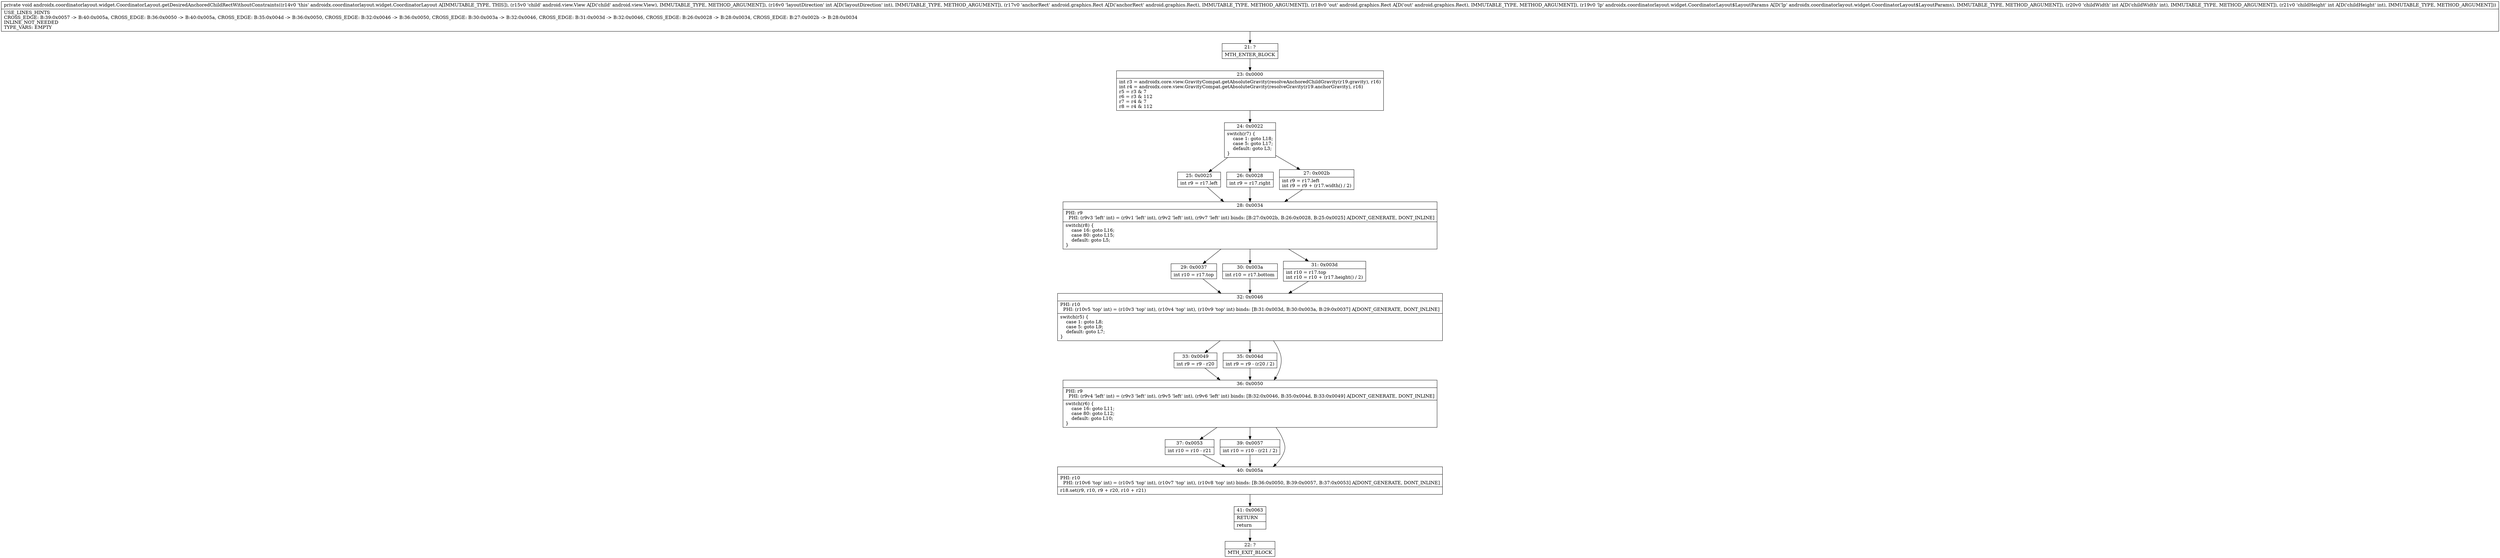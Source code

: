 digraph "CFG forandroidx.coordinatorlayout.widget.CoordinatorLayout.getDesiredAnchoredChildRectWithoutConstraints(Landroid\/view\/View;ILandroid\/graphics\/Rect;Landroid\/graphics\/Rect;Landroidx\/coordinatorlayout\/widget\/CoordinatorLayout$LayoutParams;II)V" {
Node_21 [shape=record,label="{21\:\ ?|MTH_ENTER_BLOCK\l}"];
Node_23 [shape=record,label="{23\:\ 0x0000|int r3 = androidx.core.view.GravityCompat.getAbsoluteGravity(resolveAnchoredChildGravity(r19.gravity), r16)\lint r4 = androidx.core.view.GravityCompat.getAbsoluteGravity(resolveGravity(r19.anchorGravity), r16)\lr5 = r3 & 7\lr6 = r3 & 112\lr7 = r4 & 7\lr8 = r4 & 112\l}"];
Node_24 [shape=record,label="{24\:\ 0x0022|switch(r7) \{\l    case 1: goto L18;\l    case 5: goto L17;\l    default: goto L3;\l\}\l}"];
Node_25 [shape=record,label="{25\:\ 0x0025|int r9 = r17.left\l}"];
Node_28 [shape=record,label="{28\:\ 0x0034|PHI: r9 \l  PHI: (r9v3 'left' int) = (r9v1 'left' int), (r9v2 'left' int), (r9v7 'left' int) binds: [B:27:0x002b, B:26:0x0028, B:25:0x0025] A[DONT_GENERATE, DONT_INLINE]\l|switch(r8) \{\l    case 16: goto L16;\l    case 80: goto L15;\l    default: goto L5;\l\}\l}"];
Node_29 [shape=record,label="{29\:\ 0x0037|int r10 = r17.top\l}"];
Node_32 [shape=record,label="{32\:\ 0x0046|PHI: r10 \l  PHI: (r10v5 'top' int) = (r10v3 'top' int), (r10v4 'top' int), (r10v9 'top' int) binds: [B:31:0x003d, B:30:0x003a, B:29:0x0037] A[DONT_GENERATE, DONT_INLINE]\l|switch(r5) \{\l    case 1: goto L8;\l    case 5: goto L9;\l    default: goto L7;\l\}\l}"];
Node_33 [shape=record,label="{33\:\ 0x0049|int r9 = r9 \- r20\l}"];
Node_35 [shape=record,label="{35\:\ 0x004d|int r9 = r9 \- (r20 \/ 2)\l}"];
Node_36 [shape=record,label="{36\:\ 0x0050|PHI: r9 \l  PHI: (r9v4 'left' int) = (r9v3 'left' int), (r9v5 'left' int), (r9v6 'left' int) binds: [B:32:0x0046, B:35:0x004d, B:33:0x0049] A[DONT_GENERATE, DONT_INLINE]\l|switch(r6) \{\l    case 16: goto L11;\l    case 80: goto L12;\l    default: goto L10;\l\}\l}"];
Node_37 [shape=record,label="{37\:\ 0x0053|int r10 = r10 \- r21\l}"];
Node_39 [shape=record,label="{39\:\ 0x0057|int r10 = r10 \- (r21 \/ 2)\l}"];
Node_40 [shape=record,label="{40\:\ 0x005a|PHI: r10 \l  PHI: (r10v6 'top' int) = (r10v5 'top' int), (r10v7 'top' int), (r10v8 'top' int) binds: [B:36:0x0050, B:39:0x0057, B:37:0x0053] A[DONT_GENERATE, DONT_INLINE]\l|r18.set(r9, r10, r9 + r20, r10 + r21)\l}"];
Node_41 [shape=record,label="{41\:\ 0x0063|RETURN\l|return\l}"];
Node_22 [shape=record,label="{22\:\ ?|MTH_EXIT_BLOCK\l}"];
Node_30 [shape=record,label="{30\:\ 0x003a|int r10 = r17.bottom\l}"];
Node_31 [shape=record,label="{31\:\ 0x003d|int r10 = r17.top\lint r10 = r10 + (r17.height() \/ 2)\l}"];
Node_26 [shape=record,label="{26\:\ 0x0028|int r9 = r17.right\l}"];
Node_27 [shape=record,label="{27\:\ 0x002b|int r9 = r17.left\lint r9 = r9 + (r17.width() \/ 2)\l}"];
MethodNode[shape=record,label="{private void androidx.coordinatorlayout.widget.CoordinatorLayout.getDesiredAnchoredChildRectWithoutConstraints((r14v0 'this' androidx.coordinatorlayout.widget.CoordinatorLayout A[IMMUTABLE_TYPE, THIS]), (r15v0 'child' android.view.View A[D('child' android.view.View), IMMUTABLE_TYPE, METHOD_ARGUMENT]), (r16v0 'layoutDirection' int A[D('layoutDirection' int), IMMUTABLE_TYPE, METHOD_ARGUMENT]), (r17v0 'anchorRect' android.graphics.Rect A[D('anchorRect' android.graphics.Rect), IMMUTABLE_TYPE, METHOD_ARGUMENT]), (r18v0 'out' android.graphics.Rect A[D('out' android.graphics.Rect), IMMUTABLE_TYPE, METHOD_ARGUMENT]), (r19v0 'lp' androidx.coordinatorlayout.widget.CoordinatorLayout$LayoutParams A[D('lp' androidx.coordinatorlayout.widget.CoordinatorLayout$LayoutParams), IMMUTABLE_TYPE, METHOD_ARGUMENT]), (r20v0 'childWidth' int A[D('childWidth' int), IMMUTABLE_TYPE, METHOD_ARGUMENT]), (r21v0 'childHeight' int A[D('childHeight' int), IMMUTABLE_TYPE, METHOD_ARGUMENT]))  | USE_LINES_HINTS\lCROSS_EDGE: B:39:0x0057 \-\> B:40:0x005a, CROSS_EDGE: B:36:0x0050 \-\> B:40:0x005a, CROSS_EDGE: B:35:0x004d \-\> B:36:0x0050, CROSS_EDGE: B:32:0x0046 \-\> B:36:0x0050, CROSS_EDGE: B:30:0x003a \-\> B:32:0x0046, CROSS_EDGE: B:31:0x003d \-\> B:32:0x0046, CROSS_EDGE: B:26:0x0028 \-\> B:28:0x0034, CROSS_EDGE: B:27:0x002b \-\> B:28:0x0034\lINLINE_NOT_NEEDED\lTYPE_VARS: EMPTY\l}"];
MethodNode -> Node_21;Node_21 -> Node_23;
Node_23 -> Node_24;
Node_24 -> Node_25;
Node_24 -> Node_26;
Node_24 -> Node_27;
Node_25 -> Node_28;
Node_28 -> Node_29;
Node_28 -> Node_30;
Node_28 -> Node_31;
Node_29 -> Node_32;
Node_32 -> Node_33;
Node_32 -> Node_35;
Node_32 -> Node_36;
Node_33 -> Node_36;
Node_35 -> Node_36;
Node_36 -> Node_37;
Node_36 -> Node_39;
Node_36 -> Node_40;
Node_37 -> Node_40;
Node_39 -> Node_40;
Node_40 -> Node_41;
Node_41 -> Node_22;
Node_30 -> Node_32;
Node_31 -> Node_32;
Node_26 -> Node_28;
Node_27 -> Node_28;
}

